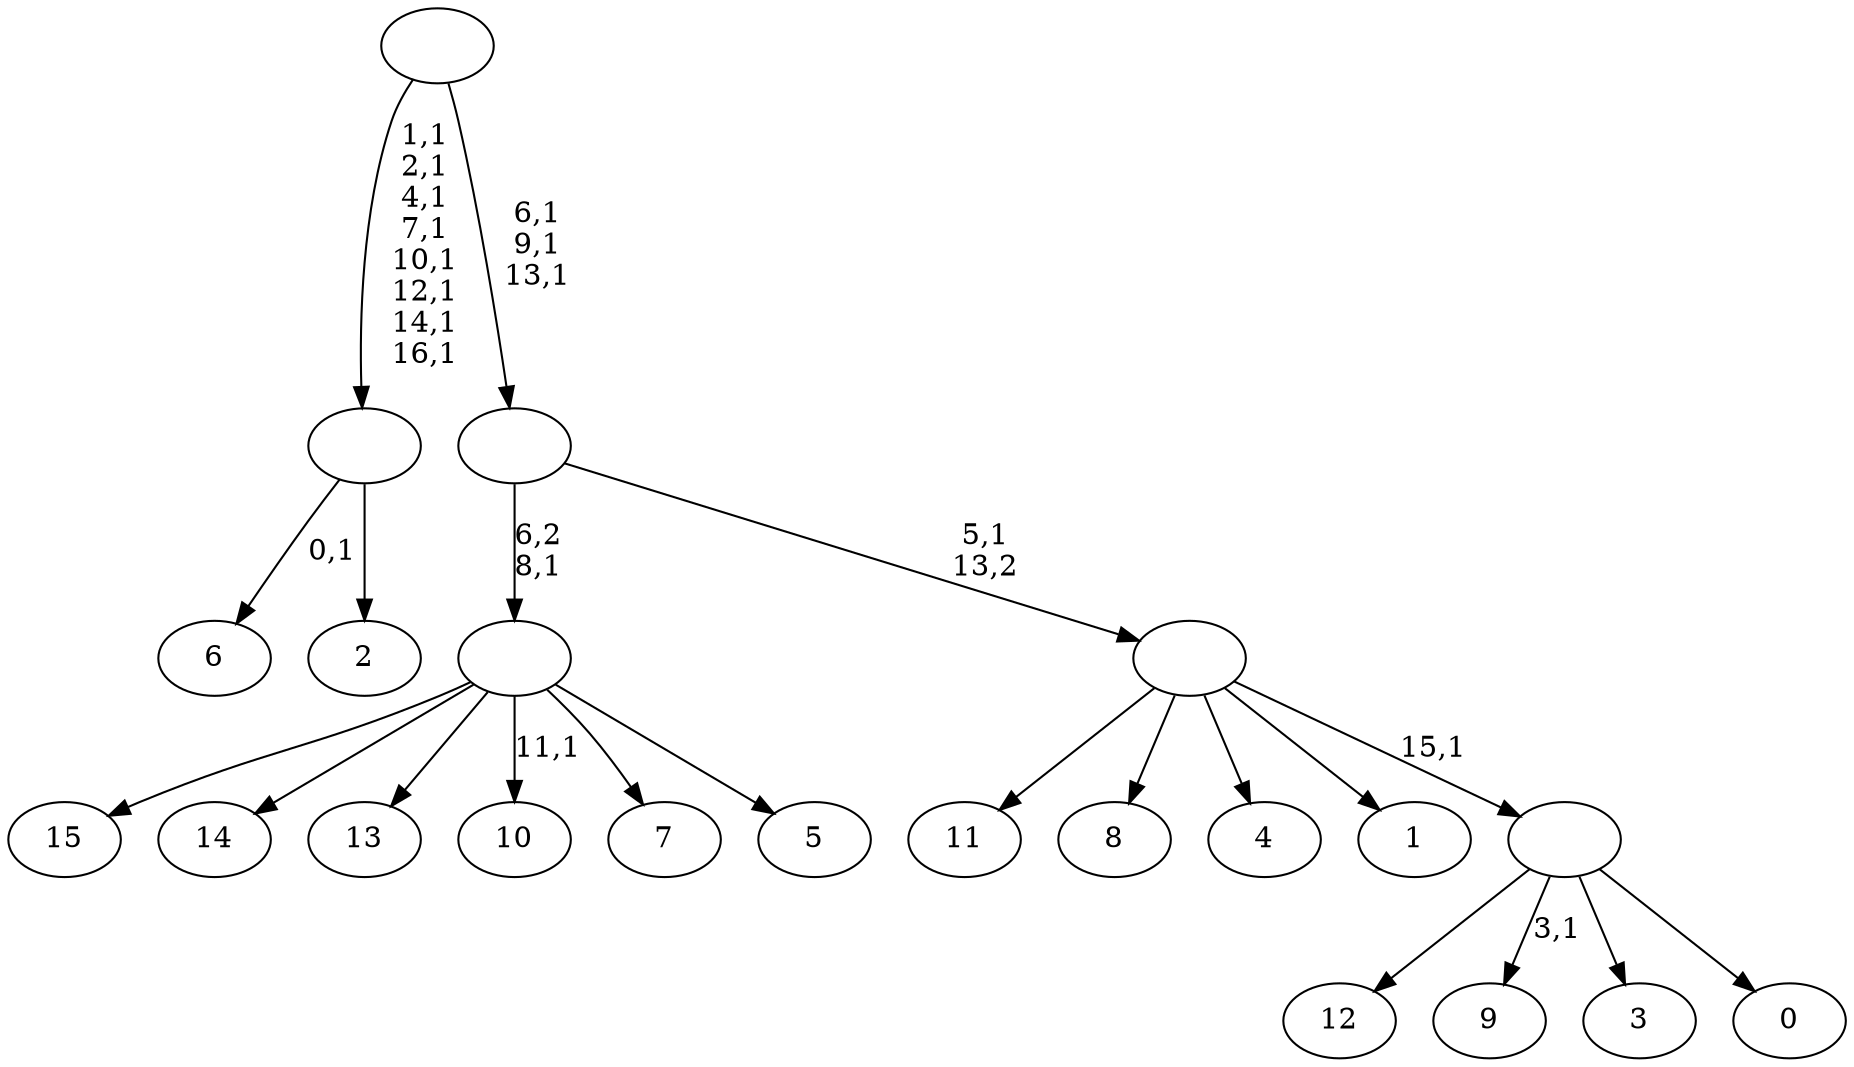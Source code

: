 digraph T {
	33 [label="15"]
	32 [label="14"]
	31 [label="13"]
	30 [label="12"]
	29 [label="11"]
	28 [label="10"]
	26 [label="9"]
	24 [label="8"]
	23 [label="7"]
	22 [label="6"]
	20 [label="5"]
	19 [label=""]
	18 [label="4"]
	17 [label="3"]
	16 [label="2"]
	15 [label=""]
	7 [label="1"]
	6 [label="0"]
	5 [label=""]
	4 [label=""]
	3 [label=""]
	0 [label=""]
	19 -> 28 [label="11,1"]
	19 -> 33 [label=""]
	19 -> 32 [label=""]
	19 -> 31 [label=""]
	19 -> 23 [label=""]
	19 -> 20 [label=""]
	15 -> 22 [label="0,1"]
	15 -> 16 [label=""]
	5 -> 26 [label="3,1"]
	5 -> 30 [label=""]
	5 -> 17 [label=""]
	5 -> 6 [label=""]
	4 -> 29 [label=""]
	4 -> 24 [label=""]
	4 -> 18 [label=""]
	4 -> 7 [label=""]
	4 -> 5 [label="15,1"]
	3 -> 19 [label="6,2\n8,1"]
	3 -> 4 [label="5,1\n13,2"]
	0 -> 3 [label="6,1\n9,1\n13,1"]
	0 -> 15 [label="1,1\n2,1\n4,1\n7,1\n10,1\n12,1\n14,1\n16,1"]
}
